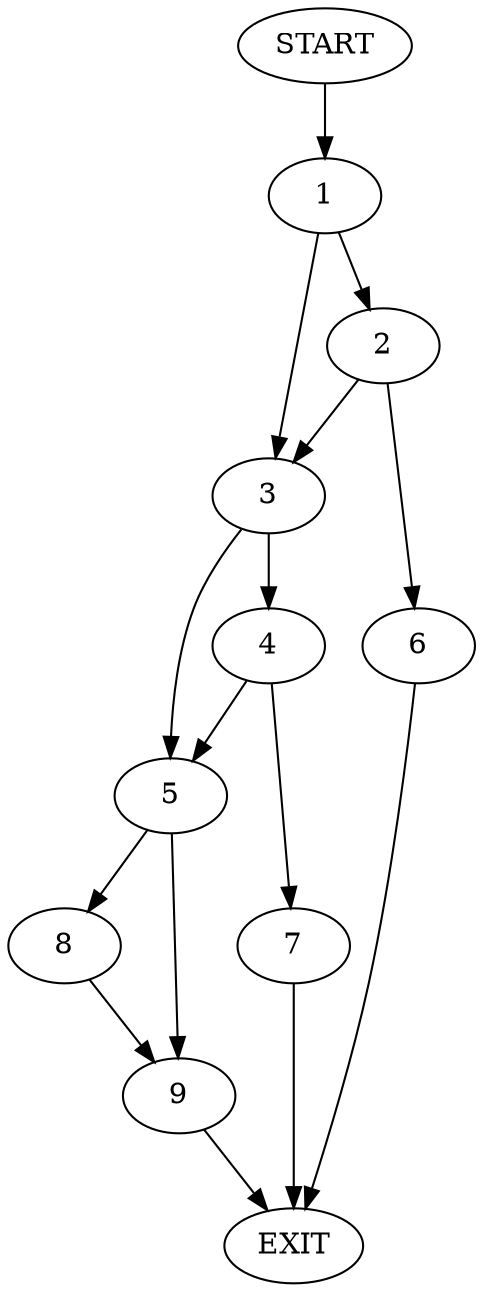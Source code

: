 digraph {
0 [label="START"]
10 [label="EXIT"]
0 -> 1
1 -> 2
1 -> 3
3 -> 4
3 -> 5
2 -> 3
2 -> 6
6 -> 10
4 -> 7
4 -> 5
5 -> 8
5 -> 9
7 -> 10
9 -> 10
8 -> 9
}
